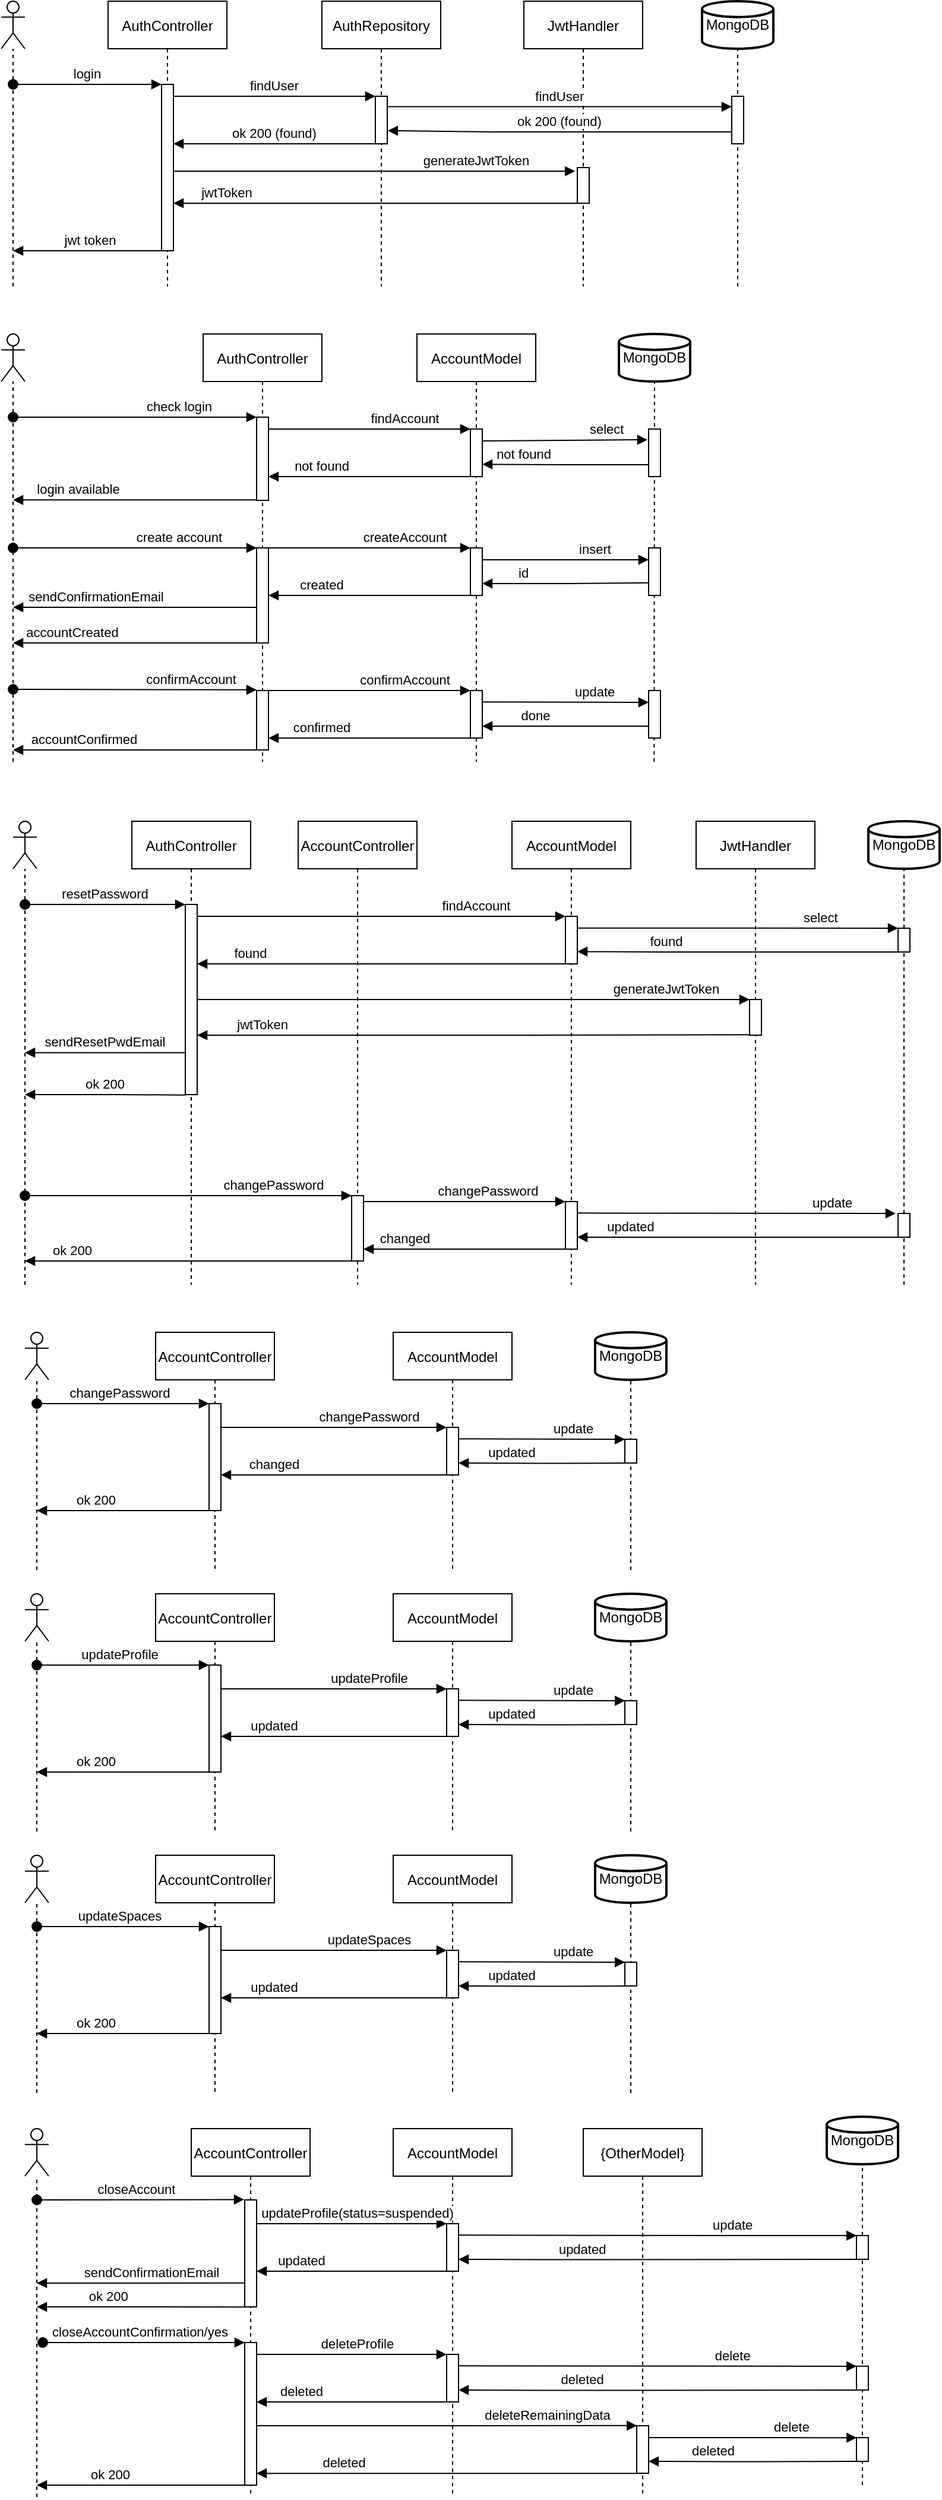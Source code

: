 <mxfile version="14.6.13" type="device"><diagram id="kgpKYQtTHZ0yAKxKKP6v" name="Page-1"><mxGraphModel dx="981" dy="567" grid="1" gridSize="10" guides="1" tooltips="1" connect="1" arrows="1" fold="1" page="1" pageScale="1" pageWidth="850" pageHeight="1100" math="0" shadow="0"><root><mxCell id="0"/><mxCell id="1" parent="0"/><mxCell id="3nuBFxr9cyL0pnOWT2aG-1" value="AuthController" style="shape=umlLifeline;perimeter=lifelinePerimeter;container=1;collapsible=0;recursiveResize=0;rounded=0;shadow=0;strokeWidth=1;" parent="1" vertex="1"><mxGeometry x="120" y="80" width="100" height="240" as="geometry"/></mxCell><mxCell id="3nuBFxr9cyL0pnOWT2aG-2" value="" style="points=[];perimeter=orthogonalPerimeter;rounded=0;shadow=0;strokeWidth=1;" parent="3nuBFxr9cyL0pnOWT2aG-1" vertex="1"><mxGeometry x="45" y="70" width="10" height="140" as="geometry"/></mxCell><mxCell id="3nuBFxr9cyL0pnOWT2aG-3" value="login" style="verticalAlign=bottom;startArrow=oval;endArrow=block;startSize=8;shadow=0;strokeWidth=1;" parent="3nuBFxr9cyL0pnOWT2aG-1" target="3nuBFxr9cyL0pnOWT2aG-2" edge="1"><mxGeometry relative="1" as="geometry"><mxPoint x="-80" y="70" as="sourcePoint"/></mxGeometry></mxCell><mxCell id="3nuBFxr9cyL0pnOWT2aG-5" value="AuthRepository" style="shape=umlLifeline;perimeter=lifelinePerimeter;container=1;collapsible=0;recursiveResize=0;rounded=0;shadow=0;strokeWidth=1;" parent="1" vertex="1"><mxGeometry x="300" y="80" width="100" height="240" as="geometry"/></mxCell><mxCell id="3nuBFxr9cyL0pnOWT2aG-6" value="" style="points=[];perimeter=orthogonalPerimeter;rounded=0;shadow=0;strokeWidth=1;" parent="3nuBFxr9cyL0pnOWT2aG-5" vertex="1"><mxGeometry x="45" y="80" width="10" height="40" as="geometry"/></mxCell><mxCell id="3nuBFxr9cyL0pnOWT2aG-8" value="findUser" style="verticalAlign=bottom;endArrow=block;entryX=0;entryY=0;shadow=0;strokeWidth=1;" parent="1" source="3nuBFxr9cyL0pnOWT2aG-2" target="3nuBFxr9cyL0pnOWT2aG-6" edge="1"><mxGeometry relative="1" as="geometry"><mxPoint x="275" y="160" as="sourcePoint"/></mxGeometry></mxCell><mxCell id="3nuBFxr9cyL0pnOWT2aG-9" value="ok 200 (found)" style="verticalAlign=bottom;endArrow=block;shadow=0;strokeWidth=1;" parent="1" source="3nuBFxr9cyL0pnOWT2aG-6" target="3nuBFxr9cyL0pnOWT2aG-2" edge="1"><mxGeometry relative="1" as="geometry"><mxPoint x="240" y="200" as="sourcePoint"/><mxPoint x="180" y="200" as="targetPoint"/><Array as="points"><mxPoint x="260" y="200"/></Array></mxGeometry></mxCell><mxCell id="QQzCPFlwRDS6oltA7T0L-1" value="" style="shape=umlActor;verticalLabelPosition=bottom;verticalAlign=top;html=1;outlineConnect=0;" vertex="1" parent="1"><mxGeometry x="30" y="80" width="20" height="40" as="geometry"/></mxCell><mxCell id="QQzCPFlwRDS6oltA7T0L-2" value="" style="endArrow=none;dashed=1;html=1;" edge="1" parent="1" target="QQzCPFlwRDS6oltA7T0L-1"><mxGeometry width="50" height="50" relative="1" as="geometry"><mxPoint x="40" y="320" as="sourcePoint"/><mxPoint x="39.58" y="130" as="targetPoint"/></mxGeometry></mxCell><mxCell id="QQzCPFlwRDS6oltA7T0L-3" value="JwtHandler" style="shape=umlLifeline;perimeter=lifelinePerimeter;container=1;collapsible=0;recursiveResize=0;rounded=0;shadow=0;strokeWidth=1;" vertex="1" parent="1"><mxGeometry x="470" y="80" width="100" height="240" as="geometry"/></mxCell><mxCell id="QQzCPFlwRDS6oltA7T0L-4" value="" style="points=[];perimeter=orthogonalPerimeter;rounded=0;shadow=0;strokeWidth=1;" vertex="1" parent="QQzCPFlwRDS6oltA7T0L-3"><mxGeometry x="45" y="140" width="10" height="30" as="geometry"/></mxCell><mxCell id="QQzCPFlwRDS6oltA7T0L-5" value="generateJwtToken" style="verticalAlign=bottom;endArrow=block;entryX=-0.193;entryY=0.102;shadow=0;strokeWidth=1;entryDx=0;entryDy=0;entryPerimeter=0;" edge="1" parent="1" source="3nuBFxr9cyL0pnOWT2aG-2" target="QQzCPFlwRDS6oltA7T0L-4"><mxGeometry x="0.509" relative="1" as="geometry"><mxPoint x="180" y="240" as="sourcePoint"/><mxPoint x="350" y="240" as="targetPoint"/><mxPoint as="offset"/></mxGeometry></mxCell><mxCell id="QQzCPFlwRDS6oltA7T0L-8" value="jwt token" style="verticalAlign=bottom;endArrow=block;shadow=0;strokeWidth=1;" edge="1" parent="1"><mxGeometry relative="1" as="geometry"><mxPoint x="170" y="290" as="sourcePoint"/><mxPoint x="40" y="290" as="targetPoint"/><Array as="points"><mxPoint x="85" y="290"/></Array></mxGeometry></mxCell><mxCell id="QQzCPFlwRDS6oltA7T0L-9" value="jwtToken" style="verticalAlign=bottom;endArrow=block;shadow=0;strokeWidth=1;" edge="1" parent="1" target="3nuBFxr9cyL0pnOWT2aG-2"><mxGeometry x="0.739" relative="1" as="geometry"><mxPoint x="520" y="250.0" as="sourcePoint"/><mxPoint x="350" y="250.0" as="targetPoint"/><Array as="points"><mxPoint x="435" y="250"/></Array><mxPoint as="offset"/></mxGeometry></mxCell><mxCell id="QQzCPFlwRDS6oltA7T0L-20" value="AuthController" style="shape=umlLifeline;perimeter=lifelinePerimeter;container=1;collapsible=0;recursiveResize=0;rounded=0;shadow=0;strokeWidth=1;" vertex="1" parent="1"><mxGeometry x="200" y="360" width="100" height="360" as="geometry"/></mxCell><mxCell id="QQzCPFlwRDS6oltA7T0L-21" value="" style="points=[];perimeter=orthogonalPerimeter;rounded=0;shadow=0;strokeWidth=1;" vertex="1" parent="QQzCPFlwRDS6oltA7T0L-20"><mxGeometry x="45" y="70" width="10" height="70" as="geometry"/></mxCell><mxCell id="QQzCPFlwRDS6oltA7T0L-22" value="check login" style="verticalAlign=bottom;startArrow=oval;endArrow=block;startSize=8;shadow=0;strokeWidth=1;" edge="1" parent="QQzCPFlwRDS6oltA7T0L-20" target="QQzCPFlwRDS6oltA7T0L-21"><mxGeometry x="0.366" relative="1" as="geometry"><mxPoint x="-160" y="70" as="sourcePoint"/><mxPoint as="offset"/></mxGeometry></mxCell><mxCell id="QQzCPFlwRDS6oltA7T0L-23" value="AccountModel" style="shape=umlLifeline;perimeter=lifelinePerimeter;container=1;collapsible=0;recursiveResize=0;rounded=0;shadow=0;strokeWidth=1;" vertex="1" parent="1"><mxGeometry x="380" y="360" width="100" height="360" as="geometry"/></mxCell><mxCell id="QQzCPFlwRDS6oltA7T0L-24" value="" style="points=[];perimeter=orthogonalPerimeter;rounded=0;shadow=0;strokeWidth=1;" vertex="1" parent="QQzCPFlwRDS6oltA7T0L-23"><mxGeometry x="45" y="80" width="10" height="40" as="geometry"/></mxCell><mxCell id="QQzCPFlwRDS6oltA7T0L-46" value="" style="points=[];perimeter=orthogonalPerimeter;rounded=0;shadow=0;strokeWidth=1;" vertex="1" parent="QQzCPFlwRDS6oltA7T0L-23"><mxGeometry x="45" y="300" width="10" height="40" as="geometry"/></mxCell><mxCell id="QQzCPFlwRDS6oltA7T0L-47" value="confirmAccount" style="verticalAlign=bottom;endArrow=block;entryX=0;entryY=0;shadow=0;strokeWidth=1;" edge="1" parent="QQzCPFlwRDS6oltA7T0L-23"><mxGeometry x="0.353" relative="1" as="geometry"><mxPoint x="-125" y="300" as="sourcePoint"/><mxPoint x="45" y="300" as="targetPoint"/><mxPoint as="offset"/></mxGeometry></mxCell><mxCell id="QQzCPFlwRDS6oltA7T0L-48" value="confirmed" style="verticalAlign=bottom;endArrow=block;shadow=0;strokeWidth=1;" edge="1" parent="QQzCPFlwRDS6oltA7T0L-23"><mxGeometry x="0.471" relative="1" as="geometry"><mxPoint x="45" y="340" as="sourcePoint"/><mxPoint x="-125" y="340" as="targetPoint"/><Array as="points"><mxPoint x="-40" y="340"/></Array><mxPoint as="offset"/></mxGeometry></mxCell><mxCell id="QQzCPFlwRDS6oltA7T0L-35" value="" style="points=[];perimeter=orthogonalPerimeter;rounded=0;shadow=0;strokeWidth=1;" vertex="1" parent="QQzCPFlwRDS6oltA7T0L-23"><mxGeometry x="-135" y="180" width="10" height="80" as="geometry"/></mxCell><mxCell id="QQzCPFlwRDS6oltA7T0L-37" value="" style="points=[];perimeter=orthogonalPerimeter;rounded=0;shadow=0;strokeWidth=1;" vertex="1" parent="QQzCPFlwRDS6oltA7T0L-23"><mxGeometry x="45" y="180" width="10" height="40" as="geometry"/></mxCell><mxCell id="QQzCPFlwRDS6oltA7T0L-38" value="createAccount" style="verticalAlign=bottom;endArrow=block;entryX=0;entryY=0;shadow=0;strokeWidth=1;" edge="1" parent="QQzCPFlwRDS6oltA7T0L-23"><mxGeometry x="0.353" relative="1" as="geometry"><mxPoint x="-125" y="180" as="sourcePoint"/><mxPoint x="45" y="180" as="targetPoint"/><mxPoint as="offset"/></mxGeometry></mxCell><mxCell id="QQzCPFlwRDS6oltA7T0L-39" value="created" style="verticalAlign=bottom;endArrow=block;shadow=0;strokeWidth=1;" edge="1" parent="QQzCPFlwRDS6oltA7T0L-23"><mxGeometry x="0.471" relative="1" as="geometry"><mxPoint x="45" y="220" as="sourcePoint"/><mxPoint x="-125" y="220" as="targetPoint"/><Array as="points"><mxPoint x="-40" y="220"/></Array><mxPoint as="offset"/></mxGeometry></mxCell><mxCell id="QQzCPFlwRDS6oltA7T0L-42" value="accountCreated" style="verticalAlign=bottom;endArrow=block;shadow=0;strokeWidth=1;" edge="1" parent="QQzCPFlwRDS6oltA7T0L-23"><mxGeometry x="0.512" relative="1" as="geometry"><mxPoint x="-135" y="260.0" as="sourcePoint"/><mxPoint x="-340" y="260" as="targetPoint"/><Array as="points"><mxPoint x="-215" y="260"/></Array><mxPoint as="offset"/></mxGeometry></mxCell><mxCell id="QQzCPFlwRDS6oltA7T0L-43" value="sendConfirmationEmail" style="verticalAlign=bottom;endArrow=block;shadow=0;strokeWidth=1;" edge="1" parent="QQzCPFlwRDS6oltA7T0L-23"><mxGeometry x="0.317" relative="1" as="geometry"><mxPoint x="-135" y="230" as="sourcePoint"/><mxPoint x="-340" y="230" as="targetPoint"/><Array as="points"><mxPoint x="-215" y="230"/></Array><mxPoint as="offset"/></mxGeometry></mxCell><mxCell id="QQzCPFlwRDS6oltA7T0L-25" value="findAccount" style="verticalAlign=bottom;endArrow=block;entryX=0;entryY=0;shadow=0;strokeWidth=1;" edge="1" parent="1" source="QQzCPFlwRDS6oltA7T0L-21" target="QQzCPFlwRDS6oltA7T0L-24"><mxGeometry x="0.353" relative="1" as="geometry"><mxPoint x="355" y="440" as="sourcePoint"/><mxPoint as="offset"/></mxGeometry></mxCell><mxCell id="QQzCPFlwRDS6oltA7T0L-26" value="not found" style="verticalAlign=bottom;endArrow=block;shadow=0;strokeWidth=1;" edge="1" parent="1" source="QQzCPFlwRDS6oltA7T0L-24" target="QQzCPFlwRDS6oltA7T0L-21"><mxGeometry x="0.471" relative="1" as="geometry"><mxPoint x="320" y="480" as="sourcePoint"/><mxPoint x="260" y="480" as="targetPoint"/><Array as="points"><mxPoint x="340" y="480"/></Array><mxPoint as="offset"/></mxGeometry></mxCell><mxCell id="QQzCPFlwRDS6oltA7T0L-27" value="" style="shape=umlActor;verticalLabelPosition=bottom;verticalAlign=top;html=1;outlineConnect=0;" vertex="1" parent="1"><mxGeometry x="30" y="360" width="20" height="40" as="geometry"/></mxCell><mxCell id="QQzCPFlwRDS6oltA7T0L-28" value="" style="endArrow=none;dashed=1;html=1;" edge="1" parent="1" target="QQzCPFlwRDS6oltA7T0L-27"><mxGeometry width="50" height="50" relative="1" as="geometry"><mxPoint x="40" y="720" as="sourcePoint"/><mxPoint x="35" y="410" as="targetPoint"/></mxGeometry></mxCell><mxCell id="QQzCPFlwRDS6oltA7T0L-29" value="login available" style="verticalAlign=bottom;endArrow=block;shadow=0;strokeWidth=1;" edge="1" parent="1" source="QQzCPFlwRDS6oltA7T0L-21"><mxGeometry x="0.463" relative="1" as="geometry"><mxPoint x="170" y="500" as="sourcePoint"/><mxPoint x="40" y="499.66" as="targetPoint"/><Array as="points"><mxPoint x="95" y="499.66"/></Array><mxPoint as="offset"/></mxGeometry></mxCell><mxCell id="QQzCPFlwRDS6oltA7T0L-44" value="" style="points=[];perimeter=orthogonalPerimeter;rounded=0;shadow=0;strokeWidth=1;" vertex="1" parent="1"><mxGeometry x="245" y="660" width="10" height="50" as="geometry"/></mxCell><mxCell id="QQzCPFlwRDS6oltA7T0L-45" value="confirmAccount" style="verticalAlign=bottom;startArrow=oval;endArrow=block;startSize=8;shadow=0;strokeWidth=1;" edge="1" parent="1"><mxGeometry x="0.463" relative="1" as="geometry"><mxPoint x="40" y="659" as="sourcePoint"/><mxPoint x="245" y="659.43" as="targetPoint"/><mxPoint as="offset"/></mxGeometry></mxCell><mxCell id="QQzCPFlwRDS6oltA7T0L-49" value="accountConfirmed" style="verticalAlign=bottom;endArrow=block;shadow=0;strokeWidth=1;" edge="1" parent="1" source="QQzCPFlwRDS6oltA7T0L-20"><mxGeometry x="0.427" relative="1" as="geometry"><mxPoint x="175" y="710" as="sourcePoint"/><mxPoint x="40" y="710" as="targetPoint"/><Array as="points"><mxPoint x="95" y="710"/></Array><mxPoint as="offset"/></mxGeometry></mxCell><mxCell id="QQzCPFlwRDS6oltA7T0L-50" value="MongoDB" style="strokeWidth=2;html=1;shape=mxgraph.flowchart.database;whiteSpace=wrap;" vertex="1" parent="1"><mxGeometry x="550" y="360" width="60" height="40" as="geometry"/></mxCell><mxCell id="QQzCPFlwRDS6oltA7T0L-51" value="" style="endArrow=none;dashed=1;html=1;entryX=0.5;entryY=1;entryDx=0;entryDy=0;entryPerimeter=0;" edge="1" parent="1" target="QQzCPFlwRDS6oltA7T0L-50"><mxGeometry width="50" height="50" relative="1" as="geometry"><mxPoint x="579.66" y="720.0" as="sourcePoint"/><mxPoint x="579.66" y="410" as="targetPoint"/></mxGeometry></mxCell><mxCell id="QQzCPFlwRDS6oltA7T0L-52" value="" style="points=[];perimeter=orthogonalPerimeter;rounded=0;shadow=0;strokeWidth=1;" vertex="1" parent="1"><mxGeometry x="575" y="440" width="10" height="40" as="geometry"/></mxCell><mxCell id="QQzCPFlwRDS6oltA7T0L-53" value="select" style="verticalAlign=bottom;endArrow=block;shadow=0;strokeWidth=1;entryX=-0.1;entryY=0.225;entryDx=0;entryDy=0;entryPerimeter=0;exitX=1.033;exitY=0.25;exitDx=0;exitDy=0;exitPerimeter=0;" edge="1" parent="1" target="QQzCPFlwRDS6oltA7T0L-52" source="QQzCPFlwRDS6oltA7T0L-24"><mxGeometry x="0.51" relative="1" as="geometry"><mxPoint x="440" y="450" as="sourcePoint"/><mxPoint x="540" y="450" as="targetPoint"/><mxPoint as="offset"/></mxGeometry></mxCell><mxCell id="QQzCPFlwRDS6oltA7T0L-55" value="not found" style="verticalAlign=bottom;endArrow=block;shadow=0;strokeWidth=1;entryX=1;entryY=0.742;entryDx=0;entryDy=0;entryPerimeter=0;" edge="1" parent="1" source="QQzCPFlwRDS6oltA7T0L-52" target="QQzCPFlwRDS6oltA7T0L-24"><mxGeometry x="0.5" relative="1" as="geometry"><mxPoint x="570" y="470" as="sourcePoint"/><mxPoint x="440" y="470" as="targetPoint"/><Array as="points"><mxPoint x="515" y="470"/></Array><mxPoint as="offset"/></mxGeometry></mxCell><mxCell id="QQzCPFlwRDS6oltA7T0L-56" value="" style="points=[];perimeter=orthogonalPerimeter;rounded=0;shadow=0;strokeWidth=1;" vertex="1" parent="1"><mxGeometry x="575" y="540" width="10" height="40" as="geometry"/></mxCell><mxCell id="QQzCPFlwRDS6oltA7T0L-57" value="insert" style="verticalAlign=bottom;endArrow=block;shadow=0;strokeWidth=1;" edge="1" parent="1" target="QQzCPFlwRDS6oltA7T0L-56"><mxGeometry x="0.357" relative="1" as="geometry"><mxPoint x="435" y="550" as="sourcePoint"/><mxPoint x="555" y="550" as="targetPoint"/><Array as="points"><mxPoint x="525" y="550"/></Array><mxPoint as="offset"/></mxGeometry></mxCell><mxCell id="QQzCPFlwRDS6oltA7T0L-58" value="id" style="verticalAlign=bottom;endArrow=block;shadow=0;strokeWidth=1;exitX=0.033;exitY=0.733;exitDx=0;exitDy=0;exitPerimeter=0;" edge="1" parent="1" source="QQzCPFlwRDS6oltA7T0L-56"><mxGeometry x="0.501" relative="1" as="geometry"><mxPoint x="555" y="570" as="sourcePoint"/><mxPoint x="435" y="570" as="targetPoint"/><Array as="points"><mxPoint x="510" y="570"/></Array><mxPoint as="offset"/></mxGeometry></mxCell><mxCell id="QQzCPFlwRDS6oltA7T0L-59" value="" style="points=[];perimeter=orthogonalPerimeter;rounded=0;shadow=0;strokeWidth=1;" vertex="1" parent="1"><mxGeometry x="575" y="660" width="10" height="40" as="geometry"/></mxCell><mxCell id="QQzCPFlwRDS6oltA7T0L-60" value="update" style="verticalAlign=bottom;endArrow=block;shadow=0;strokeWidth=1;exitX=1.033;exitY=0.242;exitDx=0;exitDy=0;exitPerimeter=0;" edge="1" parent="1" source="QQzCPFlwRDS6oltA7T0L-46"><mxGeometry x="0.356" relative="1" as="geometry"><mxPoint x="455" y="670" as="sourcePoint"/><mxPoint x="575" y="670" as="targetPoint"/><mxPoint as="offset"/></mxGeometry></mxCell><mxCell id="QQzCPFlwRDS6oltA7T0L-61" value="done" style="verticalAlign=bottom;endArrow=block;shadow=0;strokeWidth=1;" edge="1" parent="1" source="QQzCPFlwRDS6oltA7T0L-59"><mxGeometry x="0.357" relative="1" as="geometry"><mxPoint x="555" y="690" as="sourcePoint"/><mxPoint x="435" y="690" as="targetPoint"/><Array as="points"><mxPoint x="510" y="690"/></Array><mxPoint as="offset"/></mxGeometry></mxCell><mxCell id="QQzCPFlwRDS6oltA7T0L-64" value="MongoDB" style="strokeWidth=2;html=1;shape=mxgraph.flowchart.database;whiteSpace=wrap;" vertex="1" parent="1"><mxGeometry x="620" y="80" width="60" height="40" as="geometry"/></mxCell><mxCell id="QQzCPFlwRDS6oltA7T0L-65" value="" style="endArrow=none;dashed=1;html=1;entryX=0.5;entryY=1;entryDx=0;entryDy=0;entryPerimeter=0;" edge="1" parent="1" target="QQzCPFlwRDS6oltA7T0L-64"><mxGeometry width="50" height="50" relative="1" as="geometry"><mxPoint x="650" y="320" as="sourcePoint"/><mxPoint x="649.66" y="130" as="targetPoint"/></mxGeometry></mxCell><mxCell id="QQzCPFlwRDS6oltA7T0L-66" value="" style="points=[];perimeter=orthogonalPerimeter;rounded=0;shadow=0;strokeWidth=1;" vertex="1" parent="1"><mxGeometry x="645" y="160" width="10" height="40" as="geometry"/></mxCell><mxCell id="QQzCPFlwRDS6oltA7T0L-67" value="findUser" style="verticalAlign=bottom;endArrow=block;shadow=0;strokeWidth=1;exitX=1.014;exitY=0.219;exitDx=0;exitDy=0;exitPerimeter=0;" edge="1" parent="1" source="3nuBFxr9cyL0pnOWT2aG-6" target="QQzCPFlwRDS6oltA7T0L-66"><mxGeometry relative="1" as="geometry"><mxPoint x="360" y="170" as="sourcePoint"/><mxPoint x="530" y="170" as="targetPoint"/></mxGeometry></mxCell><mxCell id="QQzCPFlwRDS6oltA7T0L-68" value="ok 200 (found)" style="verticalAlign=bottom;endArrow=block;shadow=0;strokeWidth=1;entryX=1.041;entryY=0.723;entryDx=0;entryDy=0;entryPerimeter=0;" edge="1" parent="1" source="QQzCPFlwRDS6oltA7T0L-66" target="3nuBFxr9cyL0pnOWT2aG-6"><mxGeometry relative="1" as="geometry"><mxPoint x="530" y="190" as="sourcePoint"/><mxPoint x="360" y="189" as="targetPoint"/><Array as="points"><mxPoint x="445" y="190"/></Array></mxGeometry></mxCell><mxCell id="QQzCPFlwRDS6oltA7T0L-69" value="AuthController" style="shape=umlLifeline;perimeter=lifelinePerimeter;container=1;collapsible=0;recursiveResize=0;rounded=0;shadow=0;strokeWidth=1;" vertex="1" parent="1"><mxGeometry x="140" y="770" width="100" height="390" as="geometry"/></mxCell><mxCell id="QQzCPFlwRDS6oltA7T0L-70" value="" style="points=[];perimeter=orthogonalPerimeter;rounded=0;shadow=0;strokeWidth=1;" vertex="1" parent="QQzCPFlwRDS6oltA7T0L-69"><mxGeometry x="45" y="70" width="10" height="160" as="geometry"/></mxCell><mxCell id="QQzCPFlwRDS6oltA7T0L-71" value="resetPassword" style="verticalAlign=bottom;startArrow=oval;endArrow=block;startSize=8;shadow=0;strokeWidth=1;" edge="1" parent="QQzCPFlwRDS6oltA7T0L-69" target="QQzCPFlwRDS6oltA7T0L-70"><mxGeometry relative="1" as="geometry"><mxPoint x="-90" y="70" as="sourcePoint"/></mxGeometry></mxCell><mxCell id="QQzCPFlwRDS6oltA7T0L-72" value="AccountModel" style="shape=umlLifeline;perimeter=lifelinePerimeter;container=1;collapsible=0;recursiveResize=0;rounded=0;shadow=0;strokeWidth=1;" vertex="1" parent="1"><mxGeometry x="460" y="770" width="100" height="390" as="geometry"/></mxCell><mxCell id="QQzCPFlwRDS6oltA7T0L-73" value="" style="points=[];perimeter=orthogonalPerimeter;rounded=0;shadow=0;strokeWidth=1;" vertex="1" parent="QQzCPFlwRDS6oltA7T0L-72"><mxGeometry x="45" y="80" width="10" height="40" as="geometry"/></mxCell><mxCell id="QQzCPFlwRDS6oltA7T0L-74" value="" style="points=[];perimeter=orthogonalPerimeter;rounded=0;shadow=0;strokeWidth=1;" vertex="1" parent="QQzCPFlwRDS6oltA7T0L-72"><mxGeometry x="45" y="320" width="10" height="40" as="geometry"/></mxCell><mxCell id="QQzCPFlwRDS6oltA7T0L-84" value="findAccount" style="verticalAlign=bottom;endArrow=block;entryX=0;entryY=0;shadow=0;strokeWidth=1;" edge="1" parent="1" source="QQzCPFlwRDS6oltA7T0L-70" target="QQzCPFlwRDS6oltA7T0L-73"><mxGeometry x="0.516" relative="1" as="geometry"><mxPoint x="295" y="850" as="sourcePoint"/><mxPoint as="offset"/></mxGeometry></mxCell><mxCell id="QQzCPFlwRDS6oltA7T0L-85" value="found" style="verticalAlign=bottom;endArrow=block;shadow=0;strokeWidth=1;" edge="1" parent="1" source="QQzCPFlwRDS6oltA7T0L-73" target="QQzCPFlwRDS6oltA7T0L-70"><mxGeometry x="0.71" relative="1" as="geometry"><mxPoint x="260" y="890" as="sourcePoint"/><mxPoint x="200" y="890" as="targetPoint"/><Array as="points"><mxPoint x="280" y="890"/></Array><mxPoint as="offset"/></mxGeometry></mxCell><mxCell id="QQzCPFlwRDS6oltA7T0L-86" value="" style="shape=umlActor;verticalLabelPosition=bottom;verticalAlign=top;html=1;outlineConnect=0;" vertex="1" parent="1"><mxGeometry x="40" y="770" width="20" height="40" as="geometry"/></mxCell><mxCell id="QQzCPFlwRDS6oltA7T0L-87" value="" style="endArrow=none;dashed=1;html=1;" edge="1" parent="1" target="QQzCPFlwRDS6oltA7T0L-86"><mxGeometry width="50" height="50" relative="1" as="geometry"><mxPoint x="50" y="1160" as="sourcePoint"/><mxPoint x="45" y="820" as="targetPoint"/></mxGeometry></mxCell><mxCell id="QQzCPFlwRDS6oltA7T0L-88" value="ok 200" style="verticalAlign=bottom;endArrow=block;shadow=0;strokeWidth=1;" edge="1" parent="1"><mxGeometry relative="1" as="geometry"><mxPoint x="185" y="1000.34" as="sourcePoint"/><mxPoint x="50" y="1000" as="targetPoint"/><Array as="points"><mxPoint x="120" y="1000"/></Array></mxGeometry></mxCell><mxCell id="QQzCPFlwRDS6oltA7T0L-90" value="changePassword" style="verticalAlign=bottom;startArrow=oval;endArrow=block;startSize=8;shadow=0;strokeWidth=1;" edge="1" parent="1"><mxGeometry x="0.522" relative="1" as="geometry"><mxPoint x="50" y="1085" as="sourcePoint"/><mxPoint x="325" y="1085" as="targetPoint"/><mxPoint as="offset"/></mxGeometry></mxCell><mxCell id="QQzCPFlwRDS6oltA7T0L-91" value="ok 200" style="verticalAlign=bottom;endArrow=block;shadow=0;strokeWidth=1;" edge="1" parent="1" source="QQzCPFlwRDS6oltA7T0L-89"><mxGeometry x="0.709" relative="1" as="geometry"><mxPoint x="320" y="1140" as="sourcePoint"/><mxPoint x="50" y="1140" as="targetPoint"/><Array as="points"><mxPoint x="105" y="1140"/></Array><mxPoint as="offset"/></mxGeometry></mxCell><mxCell id="QQzCPFlwRDS6oltA7T0L-92" value="MongoDB" style="strokeWidth=2;html=1;shape=mxgraph.flowchart.database;whiteSpace=wrap;" vertex="1" parent="1"><mxGeometry x="760" y="770" width="60" height="40" as="geometry"/></mxCell><mxCell id="QQzCPFlwRDS6oltA7T0L-93" value="" style="endArrow=none;dashed=1;html=1;entryX=0.5;entryY=1;entryDx=0;entryDy=0;entryPerimeter=0;" edge="1" parent="1" target="QQzCPFlwRDS6oltA7T0L-92"><mxGeometry width="50" height="50" relative="1" as="geometry"><mxPoint x="790" y="1160" as="sourcePoint"/><mxPoint x="659.66" y="820" as="targetPoint"/></mxGeometry></mxCell><mxCell id="QQzCPFlwRDS6oltA7T0L-94" value="" style="points=[];perimeter=orthogonalPerimeter;rounded=0;shadow=0;strokeWidth=1;" vertex="1" parent="1"><mxGeometry x="785" y="860" width="10" height="20" as="geometry"/></mxCell><mxCell id="QQzCPFlwRDS6oltA7T0L-95" value="select" style="verticalAlign=bottom;endArrow=block;shadow=0;strokeWidth=1;exitX=0.943;exitY=0.246;exitDx=0;exitDy=0;exitPerimeter=0;" edge="1" parent="1" source="QQzCPFlwRDS6oltA7T0L-73"><mxGeometry x="0.519" relative="1" as="geometry"><mxPoint x="535" y="860" as="sourcePoint"/><mxPoint x="785" y="860" as="targetPoint"/><mxPoint as="offset"/></mxGeometry></mxCell><mxCell id="QQzCPFlwRDS6oltA7T0L-96" value="found" style="verticalAlign=bottom;endArrow=block;shadow=0;strokeWidth=1;entryX=1;entryY=0.742;entryDx=0;entryDy=0;entryPerimeter=0;" edge="1" parent="1" target="QQzCPFlwRDS6oltA7T0L-73"><mxGeometry x="0.445" relative="1" as="geometry"><mxPoint x="785" y="880" as="sourcePoint"/><mxPoint x="520" y="880" as="targetPoint"/><Array as="points"><mxPoint x="595" y="880"/></Array><mxPoint as="offset"/></mxGeometry></mxCell><mxCell id="QQzCPFlwRDS6oltA7T0L-100" value="" style="points=[];perimeter=orthogonalPerimeter;rounded=0;shadow=0;strokeWidth=1;" vertex="1" parent="1"><mxGeometry x="785" y="1100" width="10" height="20" as="geometry"/></mxCell><mxCell id="QQzCPFlwRDS6oltA7T0L-101" value="update" style="verticalAlign=bottom;endArrow=block;shadow=0;strokeWidth=1;exitX=1.033;exitY=0.242;exitDx=0;exitDy=0;exitPerimeter=0;" edge="1" parent="1" source="QQzCPFlwRDS6oltA7T0L-74"><mxGeometry x="0.604" relative="1" as="geometry"><mxPoint x="535" y="1100" as="sourcePoint"/><mxPoint x="783" y="1100" as="targetPoint"/><mxPoint as="offset"/></mxGeometry></mxCell><mxCell id="QQzCPFlwRDS6oltA7T0L-102" value="updated" style="verticalAlign=bottom;endArrow=block;shadow=0;strokeWidth=1;" edge="1" parent="1" source="QQzCPFlwRDS6oltA7T0L-100"><mxGeometry x="0.667" relative="1" as="geometry"><mxPoint x="635" y="1120" as="sourcePoint"/><mxPoint x="515" y="1120" as="targetPoint"/><Array as="points"><mxPoint x="590" y="1120"/></Array><mxPoint as="offset"/></mxGeometry></mxCell><mxCell id="QQzCPFlwRDS6oltA7T0L-106" value="JwtHandler" style="shape=umlLifeline;perimeter=lifelinePerimeter;container=1;collapsible=0;recursiveResize=0;rounded=0;shadow=0;strokeWidth=1;" vertex="1" parent="1"><mxGeometry x="615" y="770" width="100" height="390" as="geometry"/></mxCell><mxCell id="QQzCPFlwRDS6oltA7T0L-79" value="" style="points=[];perimeter=orthogonalPerimeter;rounded=0;shadow=0;strokeWidth=1;" vertex="1" parent="1"><mxGeometry x="660" y="920" width="10" height="30" as="geometry"/></mxCell><mxCell id="QQzCPFlwRDS6oltA7T0L-109" value="jwtToken" style="verticalAlign=bottom;endArrow=block;shadow=0;strokeWidth=1;exitX=-0.043;exitY=0.986;exitDx=0;exitDy=0;exitPerimeter=0;" edge="1" parent="1" source="QQzCPFlwRDS6oltA7T0L-79"><mxGeometry x="0.763" relative="1" as="geometry"><mxPoint x="520" y="950" as="sourcePoint"/><mxPoint x="195" y="950" as="targetPoint"/><Array as="points"><mxPoint x="455" y="950"/></Array><mxPoint as="offset"/></mxGeometry></mxCell><mxCell id="QQzCPFlwRDS6oltA7T0L-80" value="generateJwtToken" style="verticalAlign=bottom;endArrow=block;shadow=0;strokeWidth=1;" edge="1" parent="1" source="QQzCPFlwRDS6oltA7T0L-70"><mxGeometry x="0.699" relative="1" as="geometry"><mxPoint x="220" y="920" as="sourcePoint"/><mxPoint x="660" y="920" as="targetPoint"/><mxPoint as="offset"/></mxGeometry></mxCell><mxCell id="QQzCPFlwRDS6oltA7T0L-83" value="sendResetPwdEmail" style="verticalAlign=bottom;endArrow=block;shadow=0;strokeWidth=1;" edge="1" parent="1"><mxGeometry relative="1" as="geometry"><mxPoint x="185" y="964.71" as="sourcePoint"/><mxPoint x="50" y="964.71" as="targetPoint"/><Array as="points"><mxPoint x="105" y="964.71"/></Array></mxGeometry></mxCell><mxCell id="QQzCPFlwRDS6oltA7T0L-111" value="AccountController" style="shape=umlLifeline;perimeter=lifelinePerimeter;container=1;collapsible=0;recursiveResize=0;rounded=0;shadow=0;strokeWidth=1;" vertex="1" parent="1"><mxGeometry x="280" y="770" width="100" height="390" as="geometry"/></mxCell><mxCell id="QQzCPFlwRDS6oltA7T0L-89" value="" style="points=[];perimeter=orthogonalPerimeter;rounded=0;shadow=0;strokeWidth=1;" vertex="1" parent="1"><mxGeometry x="325" y="1085" width="10" height="55" as="geometry"/></mxCell><mxCell id="QQzCPFlwRDS6oltA7T0L-115" value="changePassword" style="verticalAlign=bottom;endArrow=block;shadow=0;strokeWidth=1;" edge="1" parent="1" source="QQzCPFlwRDS6oltA7T0L-89"><mxGeometry x="0.235" relative="1" as="geometry"><mxPoint x="340" y="1090" as="sourcePoint"/><mxPoint x="505" y="1090" as="targetPoint"/><mxPoint as="offset"/></mxGeometry></mxCell><mxCell id="QQzCPFlwRDS6oltA7T0L-116" value="changed" style="verticalAlign=bottom;endArrow=block;shadow=0;strokeWidth=1;" edge="1" parent="1"><mxGeometry x="0.588" relative="1" as="geometry"><mxPoint x="505" y="1130" as="sourcePoint"/><mxPoint x="335" y="1130" as="targetPoint"/><Array as="points"><mxPoint x="420" y="1130"/></Array><mxPoint as="offset"/></mxGeometry></mxCell><mxCell id="QQzCPFlwRDS6oltA7T0L-122" value="AccountModel" style="shape=umlLifeline;perimeter=lifelinePerimeter;container=1;collapsible=0;recursiveResize=0;rounded=0;shadow=0;strokeWidth=1;" vertex="1" parent="1"><mxGeometry x="360" y="1200" width="100" height="200" as="geometry"/></mxCell><mxCell id="QQzCPFlwRDS6oltA7T0L-124" value="" style="points=[];perimeter=orthogonalPerimeter;rounded=0;shadow=0;strokeWidth=1;" vertex="1" parent="QQzCPFlwRDS6oltA7T0L-122"><mxGeometry x="45" y="80" width="10" height="40" as="geometry"/></mxCell><mxCell id="QQzCPFlwRDS6oltA7T0L-127" value="" style="shape=umlActor;verticalLabelPosition=bottom;verticalAlign=top;html=1;outlineConnect=0;" vertex="1" parent="1"><mxGeometry x="50" y="1200" width="20" height="40" as="geometry"/></mxCell><mxCell id="QQzCPFlwRDS6oltA7T0L-128" value="" style="endArrow=none;dashed=1;html=1;" edge="1" parent="1" target="QQzCPFlwRDS6oltA7T0L-127"><mxGeometry width="50" height="50" relative="1" as="geometry"><mxPoint x="60" y="1400" as="sourcePoint"/><mxPoint x="55" y="1250" as="targetPoint"/></mxGeometry></mxCell><mxCell id="QQzCPFlwRDS6oltA7T0L-130" value="changePassword" style="verticalAlign=bottom;startArrow=oval;endArrow=block;startSize=8;shadow=0;strokeWidth=1;" edge="1" parent="1"><mxGeometry x="-0.035" relative="1" as="geometry"><mxPoint x="60" y="1260" as="sourcePoint"/><mxPoint x="205" y="1260" as="targetPoint"/><mxPoint as="offset"/></mxGeometry></mxCell><mxCell id="QQzCPFlwRDS6oltA7T0L-131" value="ok 200" style="verticalAlign=bottom;endArrow=block;shadow=0;strokeWidth=1;" edge="1" parent="1"><mxGeometry x="0.31" relative="1" as="geometry"><mxPoint x="205" y="1350" as="sourcePoint"/><mxPoint x="60" y="1350" as="targetPoint"/><Array as="points"><mxPoint x="130" y="1350"/></Array><mxPoint as="offset"/></mxGeometry></mxCell><mxCell id="QQzCPFlwRDS6oltA7T0L-132" value="MongoDB" style="strokeWidth=2;html=1;shape=mxgraph.flowchart.database;whiteSpace=wrap;" vertex="1" parent="1"><mxGeometry x="530" y="1200" width="60" height="40" as="geometry"/></mxCell><mxCell id="QQzCPFlwRDS6oltA7T0L-133" value="" style="endArrow=none;dashed=1;html=1;entryX=0.5;entryY=1;entryDx=0;entryDy=0;entryPerimeter=0;" edge="1" parent="1" target="QQzCPFlwRDS6oltA7T0L-132"><mxGeometry width="50" height="50" relative="1" as="geometry"><mxPoint x="560" y="1400" as="sourcePoint"/><mxPoint x="429.66" y="1250" as="targetPoint"/></mxGeometry></mxCell><mxCell id="QQzCPFlwRDS6oltA7T0L-137" value="" style="points=[];perimeter=orthogonalPerimeter;rounded=0;shadow=0;strokeWidth=1;" vertex="1" parent="1"><mxGeometry x="555" y="1290" width="10" height="20" as="geometry"/></mxCell><mxCell id="QQzCPFlwRDS6oltA7T0L-138" value="update" style="verticalAlign=bottom;endArrow=block;shadow=0;strokeWidth=1;exitX=1.033;exitY=0.242;exitDx=0;exitDy=0;exitPerimeter=0;entryX=0.017;entryY=0.003;entryDx=0;entryDy=0;entryPerimeter=0;" edge="1" parent="1" source="QQzCPFlwRDS6oltA7T0L-124" target="QQzCPFlwRDS6oltA7T0L-137"><mxGeometry x="0.377" relative="1" as="geometry"><mxPoint x="435" y="1460" as="sourcePoint"/><mxPoint x="553" y="1290" as="targetPoint"/><mxPoint as="offset"/></mxGeometry></mxCell><mxCell id="QQzCPFlwRDS6oltA7T0L-145" value="AccountController" style="shape=umlLifeline;perimeter=lifelinePerimeter;container=1;collapsible=0;recursiveResize=0;rounded=0;shadow=0;strokeWidth=1;" vertex="1" parent="1"><mxGeometry x="160" y="1200" width="100" height="200" as="geometry"/></mxCell><mxCell id="QQzCPFlwRDS6oltA7T0L-146" value="" style="points=[];perimeter=orthogonalPerimeter;rounded=0;shadow=0;strokeWidth=1;" vertex="1" parent="1"><mxGeometry x="205" y="1260" width="10" height="90" as="geometry"/></mxCell><mxCell id="QQzCPFlwRDS6oltA7T0L-147" value="changePassword" style="verticalAlign=bottom;endArrow=block;shadow=0;strokeWidth=1;" edge="1" parent="1" source="QQzCPFlwRDS6oltA7T0L-146" target="QQzCPFlwRDS6oltA7T0L-124"><mxGeometry x="0.316" relative="1" as="geometry"><mxPoint x="230" y="1280" as="sourcePoint"/><mxPoint x="400" y="1280" as="targetPoint"/><mxPoint as="offset"/><Array as="points"><mxPoint x="390" y="1280"/></Array></mxGeometry></mxCell><mxCell id="QQzCPFlwRDS6oltA7T0L-148" value="changed" style="verticalAlign=bottom;endArrow=block;shadow=0;strokeWidth=1;" edge="1" parent="1" target="QQzCPFlwRDS6oltA7T0L-146"><mxGeometry x="0.538" relative="1" as="geometry"><mxPoint x="410" y="1320" as="sourcePoint"/><mxPoint x="265" y="1320" as="targetPoint"/><Array as="points"/><mxPoint as="offset"/></mxGeometry></mxCell><mxCell id="QQzCPFlwRDS6oltA7T0L-149" value="updated" style="verticalAlign=bottom;endArrow=block;shadow=0;strokeWidth=1;entryX=1;entryY=0.742;entryDx=0;entryDy=0;entryPerimeter=0;" edge="1" parent="1"><mxGeometry x="0.379" relative="1" as="geometry"><mxPoint x="560" y="1310" as="sourcePoint"/><mxPoint x="415" y="1310" as="targetPoint"/><Array as="points"><mxPoint x="495" y="1310.32"/></Array><mxPoint as="offset"/></mxGeometry></mxCell><mxCell id="QQzCPFlwRDS6oltA7T0L-172" value="AccountModel" style="shape=umlLifeline;perimeter=lifelinePerimeter;container=1;collapsible=0;recursiveResize=0;rounded=0;shadow=0;strokeWidth=1;" vertex="1" parent="1"><mxGeometry x="360" y="1420" width="100" height="200" as="geometry"/></mxCell><mxCell id="QQzCPFlwRDS6oltA7T0L-173" value="" style="points=[];perimeter=orthogonalPerimeter;rounded=0;shadow=0;strokeWidth=1;" vertex="1" parent="QQzCPFlwRDS6oltA7T0L-172"><mxGeometry x="45" y="80" width="10" height="40" as="geometry"/></mxCell><mxCell id="QQzCPFlwRDS6oltA7T0L-174" value="" style="shape=umlActor;verticalLabelPosition=bottom;verticalAlign=top;html=1;outlineConnect=0;" vertex="1" parent="1"><mxGeometry x="50" y="1420" width="20" height="40" as="geometry"/></mxCell><mxCell id="QQzCPFlwRDS6oltA7T0L-175" value="" style="endArrow=none;dashed=1;html=1;" edge="1" parent="1" target="QQzCPFlwRDS6oltA7T0L-174"><mxGeometry width="50" height="50" relative="1" as="geometry"><mxPoint x="60" y="1620" as="sourcePoint"/><mxPoint x="55" y="1470" as="targetPoint"/></mxGeometry></mxCell><mxCell id="QQzCPFlwRDS6oltA7T0L-176" value="updateProfile" style="verticalAlign=bottom;startArrow=oval;endArrow=block;startSize=8;shadow=0;strokeWidth=1;" edge="1" parent="1"><mxGeometry x="-0.035" relative="1" as="geometry"><mxPoint x="60" y="1480" as="sourcePoint"/><mxPoint x="205" y="1480" as="targetPoint"/><mxPoint as="offset"/></mxGeometry></mxCell><mxCell id="QQzCPFlwRDS6oltA7T0L-177" value="ok 200" style="verticalAlign=bottom;endArrow=block;shadow=0;strokeWidth=1;" edge="1" parent="1"><mxGeometry x="0.31" relative="1" as="geometry"><mxPoint x="205" y="1570" as="sourcePoint"/><mxPoint x="60" y="1570" as="targetPoint"/><Array as="points"><mxPoint x="130" y="1570"/></Array><mxPoint as="offset"/></mxGeometry></mxCell><mxCell id="QQzCPFlwRDS6oltA7T0L-178" value="MongoDB" style="strokeWidth=2;html=1;shape=mxgraph.flowchart.database;whiteSpace=wrap;" vertex="1" parent="1"><mxGeometry x="530" y="1420" width="60" height="40" as="geometry"/></mxCell><mxCell id="QQzCPFlwRDS6oltA7T0L-179" value="" style="endArrow=none;dashed=1;html=1;entryX=0.5;entryY=1;entryDx=0;entryDy=0;entryPerimeter=0;" edge="1" parent="1" target="QQzCPFlwRDS6oltA7T0L-178"><mxGeometry width="50" height="50" relative="1" as="geometry"><mxPoint x="560" y="1620" as="sourcePoint"/><mxPoint x="429.66" y="1470" as="targetPoint"/></mxGeometry></mxCell><mxCell id="QQzCPFlwRDS6oltA7T0L-180" value="" style="points=[];perimeter=orthogonalPerimeter;rounded=0;shadow=0;strokeWidth=1;" vertex="1" parent="1"><mxGeometry x="555" y="1510" width="10" height="20" as="geometry"/></mxCell><mxCell id="QQzCPFlwRDS6oltA7T0L-181" value="update" style="verticalAlign=bottom;endArrow=block;shadow=0;strokeWidth=1;exitX=1.033;exitY=0.242;exitDx=0;exitDy=0;exitPerimeter=0;entryX=0.017;entryY=0.003;entryDx=0;entryDy=0;entryPerimeter=0;" edge="1" parent="1" source="QQzCPFlwRDS6oltA7T0L-173" target="QQzCPFlwRDS6oltA7T0L-180"><mxGeometry x="0.377" relative="1" as="geometry"><mxPoint x="435" y="1680" as="sourcePoint"/><mxPoint x="553" y="1510" as="targetPoint"/><mxPoint as="offset"/></mxGeometry></mxCell><mxCell id="QQzCPFlwRDS6oltA7T0L-182" value="AccountController" style="shape=umlLifeline;perimeter=lifelinePerimeter;container=1;collapsible=0;recursiveResize=0;rounded=0;shadow=0;strokeWidth=1;" vertex="1" parent="1"><mxGeometry x="160" y="1420" width="100" height="200" as="geometry"/></mxCell><mxCell id="QQzCPFlwRDS6oltA7T0L-183" value="" style="points=[];perimeter=orthogonalPerimeter;rounded=0;shadow=0;strokeWidth=1;" vertex="1" parent="1"><mxGeometry x="205" y="1480" width="10" height="90" as="geometry"/></mxCell><mxCell id="QQzCPFlwRDS6oltA7T0L-184" value="updateProfile" style="verticalAlign=bottom;endArrow=block;shadow=0;strokeWidth=1;" edge="1" parent="1" source="QQzCPFlwRDS6oltA7T0L-183" target="QQzCPFlwRDS6oltA7T0L-173"><mxGeometry x="0.316" relative="1" as="geometry"><mxPoint x="230" y="1500" as="sourcePoint"/><mxPoint x="400" y="1500" as="targetPoint"/><mxPoint as="offset"/><Array as="points"><mxPoint x="390" y="1500"/></Array></mxGeometry></mxCell><mxCell id="QQzCPFlwRDS6oltA7T0L-185" value="updated" style="verticalAlign=bottom;endArrow=block;shadow=0;strokeWidth=1;" edge="1" parent="1" target="QQzCPFlwRDS6oltA7T0L-183"><mxGeometry x="0.538" relative="1" as="geometry"><mxPoint x="410" y="1540" as="sourcePoint"/><mxPoint x="265" y="1540" as="targetPoint"/><Array as="points"/><mxPoint as="offset"/></mxGeometry></mxCell><mxCell id="QQzCPFlwRDS6oltA7T0L-186" value="updated" style="verticalAlign=bottom;endArrow=block;shadow=0;strokeWidth=1;entryX=1;entryY=0.742;entryDx=0;entryDy=0;entryPerimeter=0;" edge="1" parent="1"><mxGeometry x="0.379" relative="1" as="geometry"><mxPoint x="560" y="1530" as="sourcePoint"/><mxPoint x="415" y="1530" as="targetPoint"/><Array as="points"><mxPoint x="495" y="1530.32"/></Array><mxPoint as="offset"/></mxGeometry></mxCell><mxCell id="QQzCPFlwRDS6oltA7T0L-36" value="create account" style="verticalAlign=bottom;startArrow=oval;endArrow=block;startSize=8;shadow=0;strokeWidth=1;" edge="1" parent="1"><mxGeometry x="0.366" relative="1" as="geometry"><mxPoint x="40" y="540" as="sourcePoint"/><mxPoint x="245" y="540" as="targetPoint"/><mxPoint as="offset"/></mxGeometry></mxCell><mxCell id="QQzCPFlwRDS6oltA7T0L-187" value="AccountModel" style="shape=umlLifeline;perimeter=lifelinePerimeter;container=1;collapsible=0;recursiveResize=0;rounded=0;shadow=0;strokeWidth=1;" vertex="1" parent="1"><mxGeometry x="360" y="1640" width="100" height="200" as="geometry"/></mxCell><mxCell id="QQzCPFlwRDS6oltA7T0L-188" value="" style="points=[];perimeter=orthogonalPerimeter;rounded=0;shadow=0;strokeWidth=1;" vertex="1" parent="QQzCPFlwRDS6oltA7T0L-187"><mxGeometry x="45" y="80" width="10" height="40" as="geometry"/></mxCell><mxCell id="QQzCPFlwRDS6oltA7T0L-189" value="" style="shape=umlActor;verticalLabelPosition=bottom;verticalAlign=top;html=1;outlineConnect=0;" vertex="1" parent="1"><mxGeometry x="50" y="1640" width="20" height="40" as="geometry"/></mxCell><mxCell id="QQzCPFlwRDS6oltA7T0L-190" value="" style="endArrow=none;dashed=1;html=1;" edge="1" parent="1" target="QQzCPFlwRDS6oltA7T0L-189"><mxGeometry width="50" height="50" relative="1" as="geometry"><mxPoint x="60" y="1840" as="sourcePoint"/><mxPoint x="55" y="1690" as="targetPoint"/></mxGeometry></mxCell><mxCell id="QQzCPFlwRDS6oltA7T0L-191" value="updateSpaces" style="verticalAlign=bottom;startArrow=oval;endArrow=block;startSize=8;shadow=0;strokeWidth=1;" edge="1" parent="1"><mxGeometry x="-0.035" relative="1" as="geometry"><mxPoint x="60" y="1700" as="sourcePoint"/><mxPoint x="205" y="1700" as="targetPoint"/><mxPoint as="offset"/></mxGeometry></mxCell><mxCell id="QQzCPFlwRDS6oltA7T0L-192" value="ok 200" style="verticalAlign=bottom;endArrow=block;shadow=0;strokeWidth=1;" edge="1" parent="1"><mxGeometry x="0.31" relative="1" as="geometry"><mxPoint x="205" y="1790" as="sourcePoint"/><mxPoint x="60" y="1790" as="targetPoint"/><Array as="points"><mxPoint x="130" y="1790"/></Array><mxPoint as="offset"/></mxGeometry></mxCell><mxCell id="QQzCPFlwRDS6oltA7T0L-193" value="MongoDB" style="strokeWidth=2;html=1;shape=mxgraph.flowchart.database;whiteSpace=wrap;" vertex="1" parent="1"><mxGeometry x="530" y="1640" width="60" height="40" as="geometry"/></mxCell><mxCell id="QQzCPFlwRDS6oltA7T0L-194" value="" style="endArrow=none;dashed=1;html=1;entryX=0.5;entryY=1;entryDx=0;entryDy=0;entryPerimeter=0;" edge="1" parent="1" target="QQzCPFlwRDS6oltA7T0L-193"><mxGeometry width="50" height="50" relative="1" as="geometry"><mxPoint x="560" y="1840" as="sourcePoint"/><mxPoint x="429.66" y="1690" as="targetPoint"/></mxGeometry></mxCell><mxCell id="QQzCPFlwRDS6oltA7T0L-195" value="" style="points=[];perimeter=orthogonalPerimeter;rounded=0;shadow=0;strokeWidth=1;" vertex="1" parent="1"><mxGeometry x="555" y="1730" width="10" height="20" as="geometry"/></mxCell><mxCell id="QQzCPFlwRDS6oltA7T0L-196" value="update" style="verticalAlign=bottom;endArrow=block;shadow=0;strokeWidth=1;exitX=1.033;exitY=0.242;exitDx=0;exitDy=0;exitPerimeter=0;entryX=0.017;entryY=0.003;entryDx=0;entryDy=0;entryPerimeter=0;" edge="1" parent="1" source="QQzCPFlwRDS6oltA7T0L-188" target="QQzCPFlwRDS6oltA7T0L-195"><mxGeometry x="0.377" relative="1" as="geometry"><mxPoint x="435" y="1900" as="sourcePoint"/><mxPoint x="553" y="1730" as="targetPoint"/><mxPoint as="offset"/></mxGeometry></mxCell><mxCell id="QQzCPFlwRDS6oltA7T0L-197" value="AccountController" style="shape=umlLifeline;perimeter=lifelinePerimeter;container=1;collapsible=0;recursiveResize=0;rounded=0;shadow=0;strokeWidth=1;" vertex="1" parent="1"><mxGeometry x="160" y="1640" width="100" height="200" as="geometry"/></mxCell><mxCell id="QQzCPFlwRDS6oltA7T0L-198" value="" style="points=[];perimeter=orthogonalPerimeter;rounded=0;shadow=0;strokeWidth=1;" vertex="1" parent="1"><mxGeometry x="205" y="1700" width="10" height="90" as="geometry"/></mxCell><mxCell id="QQzCPFlwRDS6oltA7T0L-199" value="updateSpaces" style="verticalAlign=bottom;endArrow=block;shadow=0;strokeWidth=1;" edge="1" parent="1" source="QQzCPFlwRDS6oltA7T0L-198" target="QQzCPFlwRDS6oltA7T0L-188"><mxGeometry x="0.316" relative="1" as="geometry"><mxPoint x="230" y="1720" as="sourcePoint"/><mxPoint x="400" y="1720" as="targetPoint"/><mxPoint as="offset"/><Array as="points"><mxPoint x="390" y="1720"/></Array></mxGeometry></mxCell><mxCell id="QQzCPFlwRDS6oltA7T0L-200" value="updated" style="verticalAlign=bottom;endArrow=block;shadow=0;strokeWidth=1;" edge="1" parent="1" target="QQzCPFlwRDS6oltA7T0L-198"><mxGeometry x="0.538" relative="1" as="geometry"><mxPoint x="410" y="1760" as="sourcePoint"/><mxPoint x="265" y="1760" as="targetPoint"/><Array as="points"/><mxPoint as="offset"/></mxGeometry></mxCell><mxCell id="QQzCPFlwRDS6oltA7T0L-201" value="updated" style="verticalAlign=bottom;endArrow=block;shadow=0;strokeWidth=1;entryX=1;entryY=0.742;entryDx=0;entryDy=0;entryPerimeter=0;" edge="1" parent="1"><mxGeometry x="0.379" relative="1" as="geometry"><mxPoint x="560" y="1750" as="sourcePoint"/><mxPoint x="415" y="1750" as="targetPoint"/><Array as="points"><mxPoint x="495" y="1750.32"/></Array><mxPoint as="offset"/></mxGeometry></mxCell><mxCell id="QQzCPFlwRDS6oltA7T0L-202" value="AccountModel" style="shape=umlLifeline;perimeter=lifelinePerimeter;container=1;collapsible=0;recursiveResize=0;rounded=0;shadow=0;strokeWidth=1;" vertex="1" parent="1"><mxGeometry x="360" y="1870" width="100" height="310" as="geometry"/></mxCell><mxCell id="QQzCPFlwRDS6oltA7T0L-203" value="" style="points=[];perimeter=orthogonalPerimeter;rounded=0;shadow=0;strokeWidth=1;" vertex="1" parent="QQzCPFlwRDS6oltA7T0L-202"><mxGeometry x="45" y="80" width="10" height="40" as="geometry"/></mxCell><mxCell id="QQzCPFlwRDS6oltA7T0L-204" value="" style="shape=umlActor;verticalLabelPosition=bottom;verticalAlign=top;html=1;outlineConnect=0;" vertex="1" parent="1"><mxGeometry x="50" y="1870" width="20" height="40" as="geometry"/></mxCell><mxCell id="QQzCPFlwRDS6oltA7T0L-205" value="" style="endArrow=none;dashed=1;html=1;" edge="1" parent="1" target="QQzCPFlwRDS6oltA7T0L-204"><mxGeometry width="50" height="50" relative="1" as="geometry"><mxPoint x="60" y="2180" as="sourcePoint"/><mxPoint x="55" y="1920" as="targetPoint"/></mxGeometry></mxCell><mxCell id="QQzCPFlwRDS6oltA7T0L-206" value="closeAccount" style="verticalAlign=bottom;startArrow=oval;endArrow=block;startSize=8;shadow=0;strokeWidth=1;entryX=-0.05;entryY=-0.003;entryDx=0;entryDy=0;entryPerimeter=0;" edge="1" parent="1" target="QQzCPFlwRDS6oltA7T0L-213"><mxGeometry x="-0.035" relative="1" as="geometry"><mxPoint x="60" y="1930" as="sourcePoint"/><mxPoint x="230" y="1930" as="targetPoint"/><mxPoint as="offset"/></mxGeometry></mxCell><mxCell id="QQzCPFlwRDS6oltA7T0L-207" value="ok 200" style="verticalAlign=bottom;endArrow=block;shadow=0;strokeWidth=1;exitX=-0.013;exitY=1.002;exitDx=0;exitDy=0;exitPerimeter=0;" edge="1" parent="1" source="QQzCPFlwRDS6oltA7T0L-213"><mxGeometry x="0.31" relative="1" as="geometry"><mxPoint x="205" y="2020" as="sourcePoint"/><mxPoint x="60" y="2020" as="targetPoint"/><Array as="points"><mxPoint x="130" y="2020"/></Array><mxPoint as="offset"/></mxGeometry></mxCell><mxCell id="QQzCPFlwRDS6oltA7T0L-208" value="MongoDB" style="strokeWidth=2;html=1;shape=mxgraph.flowchart.database;whiteSpace=wrap;" vertex="1" parent="1"><mxGeometry x="725" y="1860" width="60" height="40" as="geometry"/></mxCell><mxCell id="QQzCPFlwRDS6oltA7T0L-209" value="" style="endArrow=none;dashed=1;html=1;entryX=0.5;entryY=1;entryDx=0;entryDy=0;entryPerimeter=0;" edge="1" parent="1" target="QQzCPFlwRDS6oltA7T0L-208"><mxGeometry width="50" height="50" relative="1" as="geometry"><mxPoint x="755" y="2170" as="sourcePoint"/><mxPoint x="429.66" y="1920" as="targetPoint"/></mxGeometry></mxCell><mxCell id="QQzCPFlwRDS6oltA7T0L-210" value="" style="points=[];perimeter=orthogonalPerimeter;rounded=0;shadow=0;strokeWidth=1;" vertex="1" parent="1"><mxGeometry x="750" y="1960" width="10" height="20" as="geometry"/></mxCell><mxCell id="QQzCPFlwRDS6oltA7T0L-211" value="update" style="verticalAlign=bottom;endArrow=block;shadow=0;strokeWidth=1;exitX=1.033;exitY=0.242;exitDx=0;exitDy=0;exitPerimeter=0;entryX=0.017;entryY=0.003;entryDx=0;entryDy=0;entryPerimeter=0;" edge="1" parent="1" source="QQzCPFlwRDS6oltA7T0L-203" target="QQzCPFlwRDS6oltA7T0L-210"><mxGeometry x="0.377" relative="1" as="geometry"><mxPoint x="435" y="2130" as="sourcePoint"/><mxPoint x="553" y="1960" as="targetPoint"/><mxPoint as="offset"/></mxGeometry></mxCell><mxCell id="QQzCPFlwRDS6oltA7T0L-212" value="AccountController" style="shape=umlLifeline;perimeter=lifelinePerimeter;container=1;collapsible=0;recursiveResize=0;rounded=0;shadow=0;strokeWidth=1;" vertex="1" parent="1"><mxGeometry x="190" y="1870" width="100" height="310" as="geometry"/></mxCell><mxCell id="QQzCPFlwRDS6oltA7T0L-218" value="" style="points=[];perimeter=orthogonalPerimeter;rounded=0;shadow=0;strokeWidth=1;" vertex="1" parent="QQzCPFlwRDS6oltA7T0L-212"><mxGeometry x="45" y="180" width="10" height="120" as="geometry"/></mxCell><mxCell id="QQzCPFlwRDS6oltA7T0L-213" value="" style="points=[];perimeter=orthogonalPerimeter;rounded=0;shadow=0;strokeWidth=1;" vertex="1" parent="QQzCPFlwRDS6oltA7T0L-212"><mxGeometry x="45" y="60" width="10" height="90" as="geometry"/></mxCell><mxCell id="QQzCPFlwRDS6oltA7T0L-214" value="updateProfile(status=suspended)" style="verticalAlign=bottom;endArrow=block;shadow=0;strokeWidth=1;" edge="1" parent="1" source="QQzCPFlwRDS6oltA7T0L-213" target="QQzCPFlwRDS6oltA7T0L-203"><mxGeometry x="0.062" relative="1" as="geometry"><mxPoint x="230" y="1950" as="sourcePoint"/><mxPoint x="400" y="1950" as="targetPoint"/><mxPoint as="offset"/><Array as="points"><mxPoint x="390" y="1950"/></Array></mxGeometry></mxCell><mxCell id="QQzCPFlwRDS6oltA7T0L-215" value="updated" style="verticalAlign=bottom;endArrow=block;shadow=0;strokeWidth=1;" edge="1" parent="1" target="QQzCPFlwRDS6oltA7T0L-213"><mxGeometry x="0.538" relative="1" as="geometry"><mxPoint x="410" y="1990" as="sourcePoint"/><mxPoint x="265" y="1990" as="targetPoint"/><Array as="points"/><mxPoint as="offset"/></mxGeometry></mxCell><mxCell id="QQzCPFlwRDS6oltA7T0L-216" value="updated" style="verticalAlign=bottom;endArrow=block;shadow=0;strokeWidth=1;entryX=1;entryY=0.742;entryDx=0;entryDy=0;entryPerimeter=0;exitX=0.083;exitY=1.003;exitDx=0;exitDy=0;exitPerimeter=0;" edge="1" parent="1" source="QQzCPFlwRDS6oltA7T0L-210"><mxGeometry x="0.379" relative="1" as="geometry"><mxPoint x="560" y="1980" as="sourcePoint"/><mxPoint x="415" y="1980" as="targetPoint"/><Array as="points"><mxPoint x="495" y="1980.32"/></Array><mxPoint as="offset"/></mxGeometry></mxCell><mxCell id="QQzCPFlwRDS6oltA7T0L-217" value="sendConfirmationEmail" style="verticalAlign=bottom;endArrow=block;shadow=0;strokeWidth=1;exitX=0.026;exitY=0.776;exitDx=0;exitDy=0;exitPerimeter=0;" edge="1" parent="1" source="QQzCPFlwRDS6oltA7T0L-213"><mxGeometry x="-0.103" relative="1" as="geometry"><mxPoint x="230" y="2000" as="sourcePoint"/><mxPoint x="60" y="2000" as="targetPoint"/><Array as="points"><mxPoint x="130" y="2000"/></Array><mxPoint as="offset"/></mxGeometry></mxCell><mxCell id="QQzCPFlwRDS6oltA7T0L-219" value="closeAccountConfirmation/yes" style="verticalAlign=bottom;startArrow=oval;endArrow=block;startSize=8;shadow=0;strokeWidth=1;" edge="1" parent="1"><mxGeometry x="-0.035" relative="1" as="geometry"><mxPoint x="65" y="2050" as="sourcePoint"/><mxPoint x="235" y="2050" as="targetPoint"/><mxPoint as="offset"/></mxGeometry></mxCell><mxCell id="QQzCPFlwRDS6oltA7T0L-220" value="deleteProfile" style="verticalAlign=bottom;endArrow=block;shadow=0;strokeWidth=1;" edge="1" parent="1"><mxGeometry x="0.062" relative="1" as="geometry"><mxPoint x="245" y="2060" as="sourcePoint"/><mxPoint x="405" y="2060" as="targetPoint"/><mxPoint as="offset"/><Array as="points"><mxPoint x="390" y="2060"/></Array></mxGeometry></mxCell><mxCell id="QQzCPFlwRDS6oltA7T0L-221" value="" style="points=[];perimeter=orthogonalPerimeter;rounded=0;shadow=0;strokeWidth=1;" vertex="1" parent="1"><mxGeometry x="405" y="2060" width="10" height="40" as="geometry"/></mxCell><mxCell id="QQzCPFlwRDS6oltA7T0L-222" value="deleted" style="verticalAlign=bottom;endArrow=block;shadow=0;strokeWidth=1;" edge="1" parent="1"><mxGeometry x="0.538" relative="1" as="geometry"><mxPoint x="410" y="2100" as="sourcePoint"/><mxPoint x="245" y="2100" as="targetPoint"/><Array as="points"/><mxPoint as="offset"/></mxGeometry></mxCell><mxCell id="QQzCPFlwRDS6oltA7T0L-223" value="" style="points=[];perimeter=orthogonalPerimeter;rounded=0;shadow=0;strokeWidth=1;" vertex="1" parent="1"><mxGeometry x="750" y="2069.92" width="10" height="20" as="geometry"/></mxCell><mxCell id="QQzCPFlwRDS6oltA7T0L-224" value="delete" style="verticalAlign=bottom;endArrow=block;shadow=0;strokeWidth=1;exitX=1.033;exitY=0.242;exitDx=0;exitDy=0;exitPerimeter=0;entryX=0.017;entryY=0.003;entryDx=0;entryDy=0;entryPerimeter=0;" edge="1" parent="1" target="QQzCPFlwRDS6oltA7T0L-223"><mxGeometry x="0.377" relative="1" as="geometry"><mxPoint x="415.33" y="2069.6" as="sourcePoint"/><mxPoint x="553" y="2069.92" as="targetPoint"/><mxPoint as="offset"/></mxGeometry></mxCell><mxCell id="QQzCPFlwRDS6oltA7T0L-225" value="deleted" style="verticalAlign=bottom;endArrow=block;shadow=0;strokeWidth=1;entryX=1;entryY=0.742;entryDx=0;entryDy=0;entryPerimeter=0;exitX=0.083;exitY=1.003;exitDx=0;exitDy=0;exitPerimeter=0;" edge="1" parent="1" source="QQzCPFlwRDS6oltA7T0L-223"><mxGeometry x="0.379" relative="1" as="geometry"><mxPoint x="560" y="2089.92" as="sourcePoint"/><mxPoint x="415" y="2089.92" as="targetPoint"/><Array as="points"><mxPoint x="495" y="2090.24"/></Array><mxPoint as="offset"/></mxGeometry></mxCell><mxCell id="QQzCPFlwRDS6oltA7T0L-226" value="{OtherModel}" style="shape=umlLifeline;perimeter=lifelinePerimeter;container=1;collapsible=0;recursiveResize=0;rounded=0;shadow=0;strokeWidth=1;" vertex="1" parent="1"><mxGeometry x="520" y="1870" width="100" height="310" as="geometry"/></mxCell><mxCell id="QQzCPFlwRDS6oltA7T0L-227" value="" style="points=[];perimeter=orthogonalPerimeter;rounded=0;shadow=0;strokeWidth=1;" vertex="1" parent="QQzCPFlwRDS6oltA7T0L-226"><mxGeometry x="45" y="250" width="10" height="40" as="geometry"/></mxCell><mxCell id="QQzCPFlwRDS6oltA7T0L-228" value="deleteRemainingData" style="verticalAlign=bottom;endArrow=block;shadow=0;strokeWidth=1;entryX=0.021;entryY=-0.003;entryDx=0;entryDy=0;entryPerimeter=0;" edge="1" parent="1" target="QQzCPFlwRDS6oltA7T0L-227"><mxGeometry x="0.53" relative="1" as="geometry"><mxPoint x="245" y="2120" as="sourcePoint"/><mxPoint x="540" y="2120" as="targetPoint"/><mxPoint as="offset"/><Array as="points"><mxPoint x="390" y="2120"/></Array></mxGeometry></mxCell><mxCell id="QQzCPFlwRDS6oltA7T0L-229" value="deleted" style="verticalAlign=bottom;endArrow=block;shadow=0;strokeWidth=1;exitX=0.028;exitY=1.002;exitDx=0;exitDy=0;exitPerimeter=0;" edge="1" parent="1" source="QQzCPFlwRDS6oltA7T0L-227" target="QQzCPFlwRDS6oltA7T0L-218"><mxGeometry x="0.538" relative="1" as="geometry"><mxPoint x="560" y="2150" as="sourcePoint"/><mxPoint x="245" y="2150" as="targetPoint"/><Array as="points"/><mxPoint as="offset"/></mxGeometry></mxCell><mxCell id="QQzCPFlwRDS6oltA7T0L-230" value="ok 200" style="verticalAlign=bottom;endArrow=block;shadow=0;strokeWidth=1;" edge="1" parent="1"><mxGeometry x="0.31" relative="1" as="geometry"><mxPoint x="240" y="2170" as="sourcePoint"/><mxPoint x="60" y="2170" as="targetPoint"/><Array as="points"><mxPoint x="150" y="2170"/></Array><mxPoint as="offset"/></mxGeometry></mxCell><mxCell id="QQzCPFlwRDS6oltA7T0L-231" value="delete" style="verticalAlign=bottom;endArrow=block;shadow=0;strokeWidth=1;exitX=1.033;exitY=0.242;exitDx=0;exitDy=0;exitPerimeter=0;entryX=0.021;entryY=0.005;entryDx=0;entryDy=0;entryPerimeter=0;" edge="1" parent="1" target="QQzCPFlwRDS6oltA7T0L-232"><mxGeometry x="0.377" relative="1" as="geometry"><mxPoint x="575.0" y="2130" as="sourcePoint"/><mxPoint x="748" y="2130" as="targetPoint"/><mxPoint as="offset"/></mxGeometry></mxCell><mxCell id="QQzCPFlwRDS6oltA7T0L-232" value="" style="points=[];perimeter=orthogonalPerimeter;rounded=0;shadow=0;strokeWidth=1;" vertex="1" parent="1"><mxGeometry x="750" y="2130" width="10" height="20" as="geometry"/></mxCell><mxCell id="QQzCPFlwRDS6oltA7T0L-233" value="deleted" style="verticalAlign=bottom;endArrow=block;shadow=0;strokeWidth=1;entryX=1;entryY=0.742;entryDx=0;entryDy=0;entryPerimeter=0;" edge="1" parent="1"><mxGeometry x="0.379" relative="1" as="geometry"><mxPoint x="750" y="2150" as="sourcePoint"/><mxPoint x="575" y="2150" as="targetPoint"/><Array as="points"><mxPoint x="655" y="2150.32"/></Array><mxPoint as="offset"/></mxGeometry></mxCell></root></mxGraphModel></diagram></mxfile>